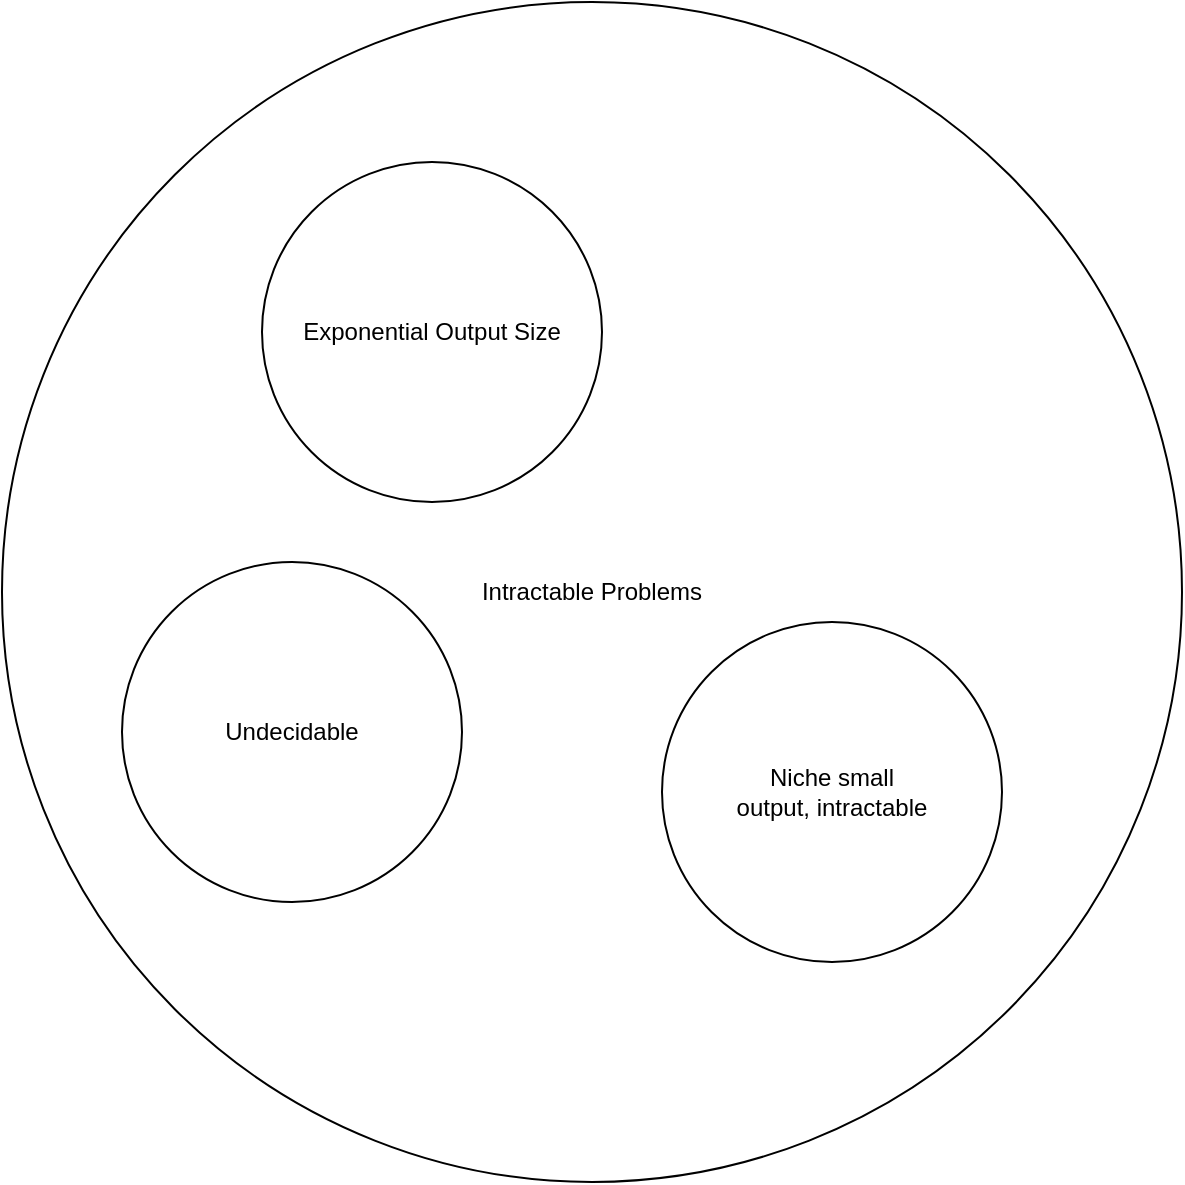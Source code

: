 <mxfile version="10.6.7" type="device"><diagram id="C07LESG2yHvvEnh8CHvB" name="intractable"><mxGraphModel dx="1394" dy="819" grid="1" gridSize="10" guides="1" tooltips="1" connect="1" arrows="1" fold="1" page="1" pageScale="1" pageWidth="850" pageHeight="1100" math="0" shadow="0"><root><mxCell id="0"/><mxCell id="1" parent="0"/><mxCell id="TN4F4kxw-GGPREpfvIsY-1" value="Intractable Problems" style="ellipse;whiteSpace=wrap;html=1;aspect=fixed;verticalAlign=middle;labelPosition=center;verticalLabelPosition=middle;align=center;" vertex="1" parent="1"><mxGeometry x="140" y="80" width="590" height="590" as="geometry"/></mxCell><mxCell id="TN4F4kxw-GGPREpfvIsY-2" value="Exponential Output Size" style="ellipse;whiteSpace=wrap;html=1;aspect=fixed;" vertex="1" parent="1"><mxGeometry x="270" y="160" width="170" height="170" as="geometry"/></mxCell><mxCell id="TN4F4kxw-GGPREpfvIsY-3" value="Undecidable" style="ellipse;whiteSpace=wrap;html=1;aspect=fixed;" vertex="1" parent="1"><mxGeometry x="200" y="360" width="170" height="170" as="geometry"/></mxCell><mxCell id="TN4F4kxw-GGPREpfvIsY-4" value="Niche small&lt;br&gt;output, intractable&lt;br&gt;" style="ellipse;whiteSpace=wrap;html=1;aspect=fixed;" vertex="1" parent="1"><mxGeometry x="470" y="390" width="170" height="170" as="geometry"/></mxCell></root></mxGraphModel></diagram><diagram id="T46HDOCJ0XIl8rODsbNr" name="problem_diagram"><mxGraphModel dx="1394" dy="819" grid="1" gridSize="10" guides="1" tooltips="1" connect="1" arrows="1" fold="1" page="1" pageScale="1" pageWidth="850" pageHeight="1100" math="0" shadow="0"><root><mxCell id="9Qs-bg7Q5i9FXF_9gJdg-0"/><mxCell id="9Qs-bg7Q5i9FXF_9gJdg-1" parent="9Qs-bg7Q5i9FXF_9gJdg-0"/><mxCell id="9Qs-bg7Q5i9FXF_9gJdg-2" value="F" style="ellipse;whiteSpace=wrap;html=1;aspect=fixed;fontSize=25;" vertex="1" parent="9Qs-bg7Q5i9FXF_9gJdg-1"><mxGeometry x="110" y="300" width="240" height="240" as="geometry"/></mxCell><mxCell id="9Qs-bg7Q5i9FXF_9gJdg-3" value="" style="shape=flexArrow;endArrow=classic;html=1;fontSize=25;" edge="1" parent="9Qs-bg7Q5i9FXF_9gJdg-1" source="9Qs-bg7Q5i9FXF_9gJdg-2"><mxGeometry width="50" height="50" relative="1" as="geometry"><mxPoint x="240" y="400" as="sourcePoint"/><mxPoint x="530" y="350" as="targetPoint"/></mxGeometry></mxCell><mxCell id="9Qs-bg7Q5i9FXF_9gJdg-5" value="C" style="text;html=1;resizable=0;points=[];align=center;verticalAlign=middle;labelBackgroundColor=#ffffff;fontSize=25;" vertex="1" connectable="0" parent="9Qs-bg7Q5i9FXF_9gJdg-3"><mxGeometry x="-0.393" y="2" relative="1" as="geometry"><mxPoint x="28" y="-8" as="offset"/></mxGeometry></mxCell><mxCell id="9Qs-bg7Q5i9FXF_9gJdg-4" value="" style="shape=flexArrow;endArrow=classic;html=1;fontSize=25;" edge="1" parent="9Qs-bg7Q5i9FXF_9gJdg-1" source="9Qs-bg7Q5i9FXF_9gJdg-2"><mxGeometry width="50" height="50" relative="1" as="geometry"><mxPoint x="379.861" y="522.732" as="sourcePoint"/><mxPoint x="540" y="500" as="targetPoint"/></mxGeometry></mxCell><mxCell id="9Qs-bg7Q5i9FXF_9gJdg-6" value="Goal" style="text;html=1;resizable=0;points=[];align=center;verticalAlign=middle;labelBackgroundColor=#ffffff;fontSize=25;" vertex="1" connectable="0" parent="9Qs-bg7Q5i9FXF_9gJdg-4"><mxGeometry x="-0.246" y="-1" relative="1" as="geometry"><mxPoint x="21.5" y="0.5" as="offset"/></mxGeometry></mxCell></root></mxGraphModel></diagram><diagram id="KeecLPlgQJg-uOoiPpRI" name="hc_problem"><mxGraphModel dx="1394" dy="819" grid="1" gridSize="10" guides="1" tooltips="1" connect="1" arrows="1" fold="1" page="1" pageScale="1" pageWidth="850" pageHeight="1100" math="0" shadow="0"><root><mxCell id="c0KfutnO_50gEYDx5W7o-0"/><mxCell id="c0KfutnO_50gEYDx5W7o-1" parent="c0KfutnO_50gEYDx5W7o-0"/><mxCell id="c0KfutnO_50gEYDx5W7o-17" style="edgeStyle=orthogonalEdgeStyle;rounded=0;orthogonalLoop=1;jettySize=auto;html=1;fontSize=25;endArrow=none;endFill=0;" edge="1" parent="c0KfutnO_50gEYDx5W7o-1" source="c0KfutnO_50gEYDx5W7o-2" target="c0KfutnO_50gEYDx5W7o-3"><mxGeometry relative="1" as="geometry"/></mxCell><mxCell id="c0KfutnO_50gEYDx5W7o-2" value="" style="ellipse;whiteSpace=wrap;html=1;aspect=fixed;fontSize=25;" vertex="1" parent="c0KfutnO_50gEYDx5W7o-1"><mxGeometry x="120" y="120" width="80" height="80" as="geometry"/></mxCell><mxCell id="c0KfutnO_50gEYDx5W7o-21" style="edgeStyle=orthogonalEdgeStyle;rounded=0;orthogonalLoop=1;jettySize=auto;html=1;fontSize=25;endArrow=none;endFill=0;" edge="1" parent="c0KfutnO_50gEYDx5W7o-1" source="c0KfutnO_50gEYDx5W7o-3" target="c0KfutnO_50gEYDx5W7o-4"><mxGeometry relative="1" as="geometry"/></mxCell><mxCell id="c0KfutnO_50gEYDx5W7o-28" style="edgeStyle=orthogonalEdgeStyle;rounded=0;orthogonalLoop=1;jettySize=auto;html=1;fontSize=25;endArrow=none;endFill=0;" edge="1" parent="c0KfutnO_50gEYDx5W7o-1" source="c0KfutnO_50gEYDx5W7o-3" target="c0KfutnO_50gEYDx5W7o-6"><mxGeometry relative="1" as="geometry"/></mxCell><mxCell id="c0KfutnO_50gEYDx5W7o-3" value="" style="ellipse;whiteSpace=wrap;html=1;aspect=fixed;fontSize=25;" vertex="1" parent="c0KfutnO_50gEYDx5W7o-1"><mxGeometry x="280" y="120" width="80" height="80" as="geometry"/></mxCell><mxCell id="c0KfutnO_50gEYDx5W7o-25" style="edgeStyle=orthogonalEdgeStyle;rounded=0;orthogonalLoop=1;jettySize=auto;html=1;fontSize=25;endArrow=none;endFill=0;" edge="1" parent="c0KfutnO_50gEYDx5W7o-1" source="c0KfutnO_50gEYDx5W7o-4" target="c0KfutnO_50gEYDx5W7o-7"><mxGeometry relative="1" as="geometry"/></mxCell><mxCell id="c0KfutnO_50gEYDx5W7o-4" value="" style="ellipse;whiteSpace=wrap;html=1;aspect=fixed;fontSize=25;" vertex="1" parent="c0KfutnO_50gEYDx5W7o-1"><mxGeometry x="440" y="120" width="80" height="80" as="geometry"/></mxCell><mxCell id="c0KfutnO_50gEYDx5W7o-18" style="edgeStyle=orthogonalEdgeStyle;rounded=0;orthogonalLoop=1;jettySize=auto;html=1;fontSize=25;endArrow=none;endFill=0;" edge="1" parent="c0KfutnO_50gEYDx5W7o-1" source="c0KfutnO_50gEYDx5W7o-5" target="c0KfutnO_50gEYDx5W7o-6"><mxGeometry relative="1" as="geometry"/></mxCell><mxCell id="c0KfutnO_50gEYDx5W7o-5" value="" style="ellipse;whiteSpace=wrap;html=1;aspect=fixed;fontSize=25;" vertex="1" parent="c0KfutnO_50gEYDx5W7o-1"><mxGeometry x="120" y="240" width="80" height="80" as="geometry"/></mxCell><mxCell id="c0KfutnO_50gEYDx5W7o-22" style="edgeStyle=orthogonalEdgeStyle;rounded=0;orthogonalLoop=1;jettySize=auto;html=1;fontSize=25;endArrow=none;endFill=0;" edge="1" parent="c0KfutnO_50gEYDx5W7o-1" source="c0KfutnO_50gEYDx5W7o-6" target="c0KfutnO_50gEYDx5W7o-7"><mxGeometry relative="1" as="geometry"/></mxCell><mxCell id="c0KfutnO_50gEYDx5W7o-29" style="edgeStyle=orthogonalEdgeStyle;rounded=0;orthogonalLoop=1;jettySize=auto;html=1;fontSize=25;endArrow=none;endFill=0;" edge="1" parent="c0KfutnO_50gEYDx5W7o-1" source="c0KfutnO_50gEYDx5W7o-6" target="c0KfutnO_50gEYDx5W7o-9"><mxGeometry relative="1" as="geometry"/></mxCell><mxCell id="c0KfutnO_50gEYDx5W7o-6" value="" style="ellipse;whiteSpace=wrap;html=1;aspect=fixed;fontSize=25;" vertex="1" parent="c0KfutnO_50gEYDx5W7o-1"><mxGeometry x="280" y="240" width="80" height="80" as="geometry"/></mxCell><mxCell id="c0KfutnO_50gEYDx5W7o-26" style="edgeStyle=orthogonalEdgeStyle;rounded=0;orthogonalLoop=1;jettySize=auto;html=1;fontSize=25;endArrow=none;endFill=0;" edge="1" parent="c0KfutnO_50gEYDx5W7o-1" source="c0KfutnO_50gEYDx5W7o-7" target="c0KfutnO_50gEYDx5W7o-10"><mxGeometry relative="1" as="geometry"/></mxCell><mxCell id="c0KfutnO_50gEYDx5W7o-7" value="" style="ellipse;whiteSpace=wrap;html=1;aspect=fixed;fontSize=25;" vertex="1" parent="c0KfutnO_50gEYDx5W7o-1"><mxGeometry x="440" y="240" width="80" height="80" as="geometry"/></mxCell><mxCell id="c0KfutnO_50gEYDx5W7o-19" style="edgeStyle=orthogonalEdgeStyle;rounded=0;orthogonalLoop=1;jettySize=auto;html=1;fontSize=25;endArrow=none;endFill=0;" edge="1" parent="c0KfutnO_50gEYDx5W7o-1" source="c0KfutnO_50gEYDx5W7o-8" target="c0KfutnO_50gEYDx5W7o-9"><mxGeometry relative="1" as="geometry"/></mxCell><mxCell id="c0KfutnO_50gEYDx5W7o-8" value="" style="ellipse;whiteSpace=wrap;html=1;aspect=fixed;fontSize=25;" vertex="1" parent="c0KfutnO_50gEYDx5W7o-1"><mxGeometry x="120" y="360" width="80" height="80" as="geometry"/></mxCell><mxCell id="c0KfutnO_50gEYDx5W7o-23" style="edgeStyle=orthogonalEdgeStyle;rounded=0;orthogonalLoop=1;jettySize=auto;html=1;fontSize=25;endArrow=none;endFill=0;" edge="1" parent="c0KfutnO_50gEYDx5W7o-1" source="c0KfutnO_50gEYDx5W7o-9" target="c0KfutnO_50gEYDx5W7o-10"><mxGeometry relative="1" as="geometry"/></mxCell><mxCell id="c0KfutnO_50gEYDx5W7o-30" style="edgeStyle=orthogonalEdgeStyle;rounded=0;orthogonalLoop=1;jettySize=auto;html=1;fontSize=25;endArrow=none;endFill=0;" edge="1" parent="c0KfutnO_50gEYDx5W7o-1" source="c0KfutnO_50gEYDx5W7o-9" target="c0KfutnO_50gEYDx5W7o-12"><mxGeometry relative="1" as="geometry"/></mxCell><mxCell id="c0KfutnO_50gEYDx5W7o-9" value="" style="ellipse;whiteSpace=wrap;html=1;aspect=fixed;fontSize=25;" vertex="1" parent="c0KfutnO_50gEYDx5W7o-1"><mxGeometry x="280" y="360" width="80" height="80" as="geometry"/></mxCell><mxCell id="c0KfutnO_50gEYDx5W7o-27" style="edgeStyle=orthogonalEdgeStyle;rounded=0;orthogonalLoop=1;jettySize=auto;html=1;fontSize=25;endArrow=none;endFill=0;" edge="1" parent="c0KfutnO_50gEYDx5W7o-1" source="c0KfutnO_50gEYDx5W7o-10" target="c0KfutnO_50gEYDx5W7o-13"><mxGeometry relative="1" as="geometry"/></mxCell><mxCell id="c0KfutnO_50gEYDx5W7o-10" value="" style="ellipse;whiteSpace=wrap;html=1;aspect=fixed;fontSize=25;" vertex="1" parent="c0KfutnO_50gEYDx5W7o-1"><mxGeometry x="440" y="360" width="80" height="80" as="geometry"/></mxCell><mxCell id="c0KfutnO_50gEYDx5W7o-20" style="edgeStyle=orthogonalEdgeStyle;rounded=0;orthogonalLoop=1;jettySize=auto;html=1;fontSize=25;endArrow=none;endFill=0;" edge="1" parent="c0KfutnO_50gEYDx5W7o-1" source="c0KfutnO_50gEYDx5W7o-11" target="c0KfutnO_50gEYDx5W7o-12"><mxGeometry relative="1" as="geometry"/></mxCell><mxCell id="c0KfutnO_50gEYDx5W7o-11" value="" style="ellipse;whiteSpace=wrap;html=1;aspect=fixed;fontSize=25;" vertex="1" parent="c0KfutnO_50gEYDx5W7o-1"><mxGeometry x="120" y="480" width="80" height="80" as="geometry"/></mxCell><mxCell id="c0KfutnO_50gEYDx5W7o-24" style="edgeStyle=orthogonalEdgeStyle;rounded=0;orthogonalLoop=1;jettySize=auto;html=1;fontSize=25;endArrow=none;endFill=0;" edge="1" parent="c0KfutnO_50gEYDx5W7o-1" source="c0KfutnO_50gEYDx5W7o-12" target="c0KfutnO_50gEYDx5W7o-13"><mxGeometry relative="1" as="geometry"/></mxCell><mxCell id="c0KfutnO_50gEYDx5W7o-12" value="" style="ellipse;whiteSpace=wrap;html=1;aspect=fixed;fontSize=25;" vertex="1" parent="c0KfutnO_50gEYDx5W7o-1"><mxGeometry x="280" y="480" width="80" height="80" as="geometry"/></mxCell><mxCell id="c0KfutnO_50gEYDx5W7o-13" value="" style="ellipse;whiteSpace=wrap;html=1;aspect=fixed;fontSize=25;" vertex="1" parent="c0KfutnO_50gEYDx5W7o-1"><mxGeometry x="440" y="480" width="80" height="80" as="geometry"/></mxCell><mxCell id="c0KfutnO_50gEYDx5W7o-14" value="" style="endArrow=none;html=1;fontSize=25;" edge="1" parent="c0KfutnO_50gEYDx5W7o-1" source="c0KfutnO_50gEYDx5W7o-5" target="c0KfutnO_50gEYDx5W7o-2"><mxGeometry width="50" height="50" relative="1" as="geometry"><mxPoint x="30" y="210" as="sourcePoint"/><mxPoint x="80" y="160" as="targetPoint"/></mxGeometry></mxCell><mxCell id="c0KfutnO_50gEYDx5W7o-15" value="" style="endArrow=none;html=1;fontSize=25;" edge="1" parent="c0KfutnO_50gEYDx5W7o-1"><mxGeometry width="50" height="50" relative="1" as="geometry"><mxPoint x="159" y="360" as="sourcePoint"/><mxPoint x="159" y="320" as="targetPoint"/></mxGeometry></mxCell><mxCell id="c0KfutnO_50gEYDx5W7o-16" value="" style="endArrow=none;html=1;fontSize=25;" edge="1" parent="c0KfutnO_50gEYDx5W7o-1"><mxGeometry width="50" height="50" relative="1" as="geometry"><mxPoint x="160" y="480" as="sourcePoint"/><mxPoint x="160" y="440" as="targetPoint"/></mxGeometry></mxCell></root></mxGraphModel></diagram></mxfile>